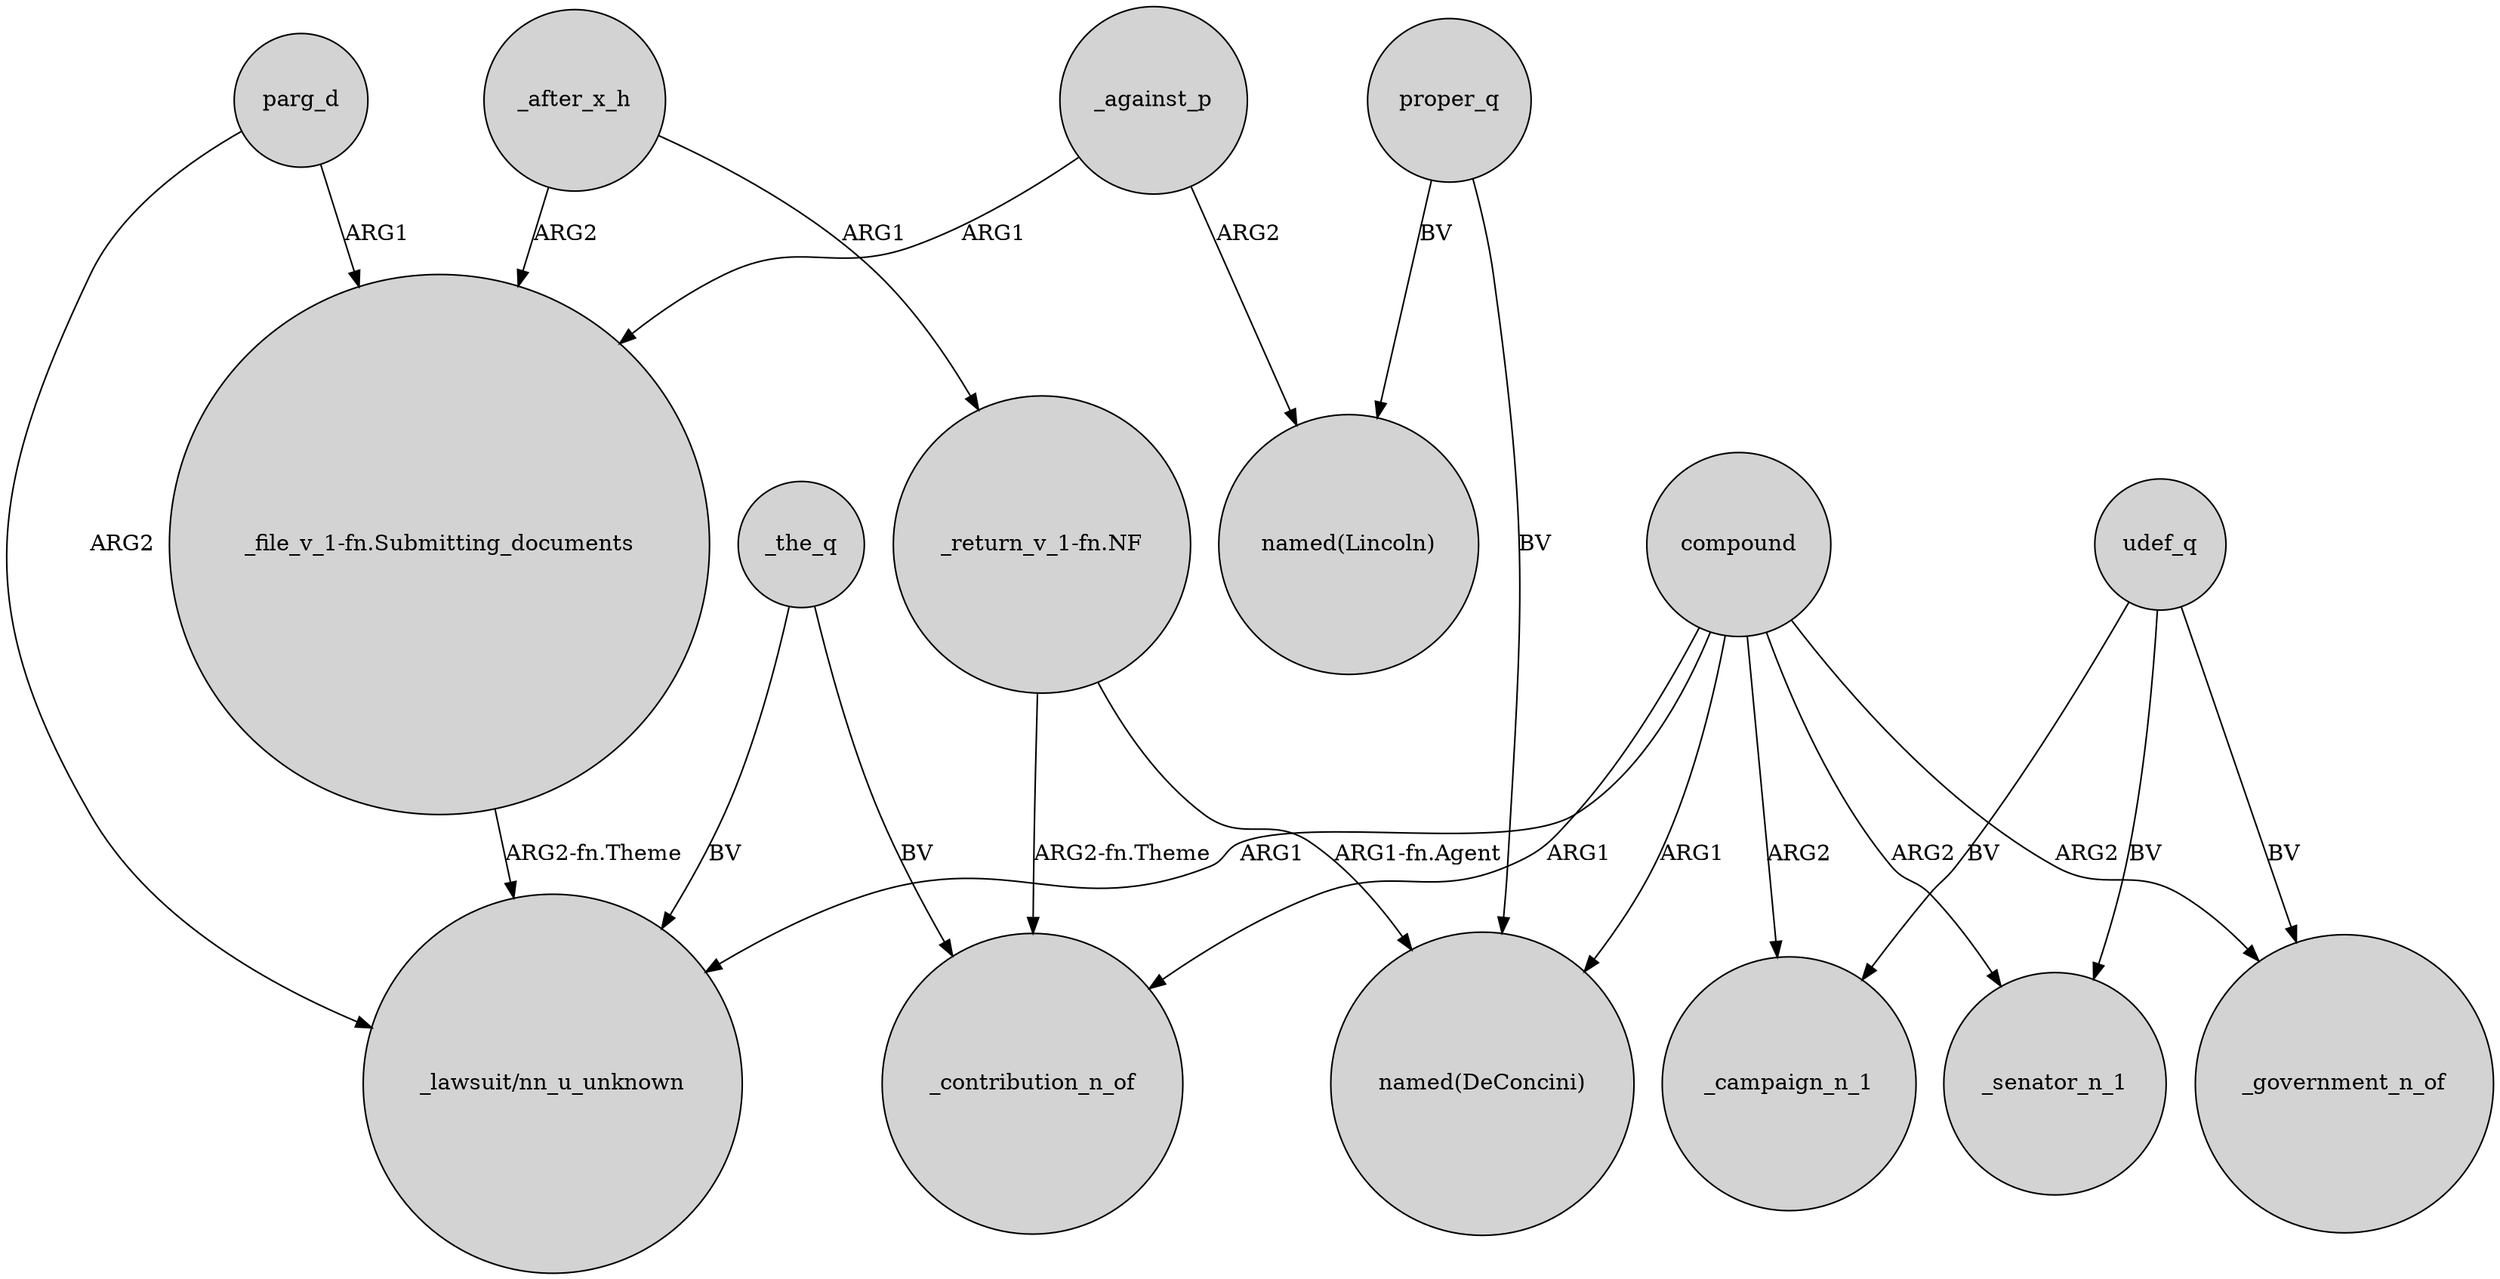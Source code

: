 digraph {
	node [shape=circle style=filled]
	_against_p -> "_file_v_1-fn.Submitting_documents" [label=ARG1]
	compound -> "named(DeConcini)" [label=ARG1]
	udef_q -> _senator_n_1 [label=BV]
	compound -> _contribution_n_of [label=ARG1]
	parg_d -> "_lawsuit/nn_u_unknown" [label=ARG2]
	"_file_v_1-fn.Submitting_documents" -> "_lawsuit/nn_u_unknown" [label="ARG2-fn.Theme"]
	compound -> "_lawsuit/nn_u_unknown" [label=ARG1]
	compound -> _government_n_of [label=ARG2]
	udef_q -> _government_n_of [label=BV]
	_the_q -> _contribution_n_of [label=BV]
	_the_q -> "_lawsuit/nn_u_unknown" [label=BV]
	_after_x_h -> "_return_v_1-fn.NF" [label=ARG1]
	_against_p -> "named(Lincoln)" [label=ARG2]
	parg_d -> "_file_v_1-fn.Submitting_documents" [label=ARG1]
	udef_q -> _campaign_n_1 [label=BV]
	proper_q -> "named(DeConcini)" [label=BV]
	proper_q -> "named(Lincoln)" [label=BV]
	compound -> _senator_n_1 [label=ARG2]
	"_return_v_1-fn.NF" -> "named(DeConcini)" [label="ARG1-fn.Agent"]
	compound -> _campaign_n_1 [label=ARG2]
	_after_x_h -> "_file_v_1-fn.Submitting_documents" [label=ARG2]
	"_return_v_1-fn.NF" -> _contribution_n_of [label="ARG2-fn.Theme"]
}
